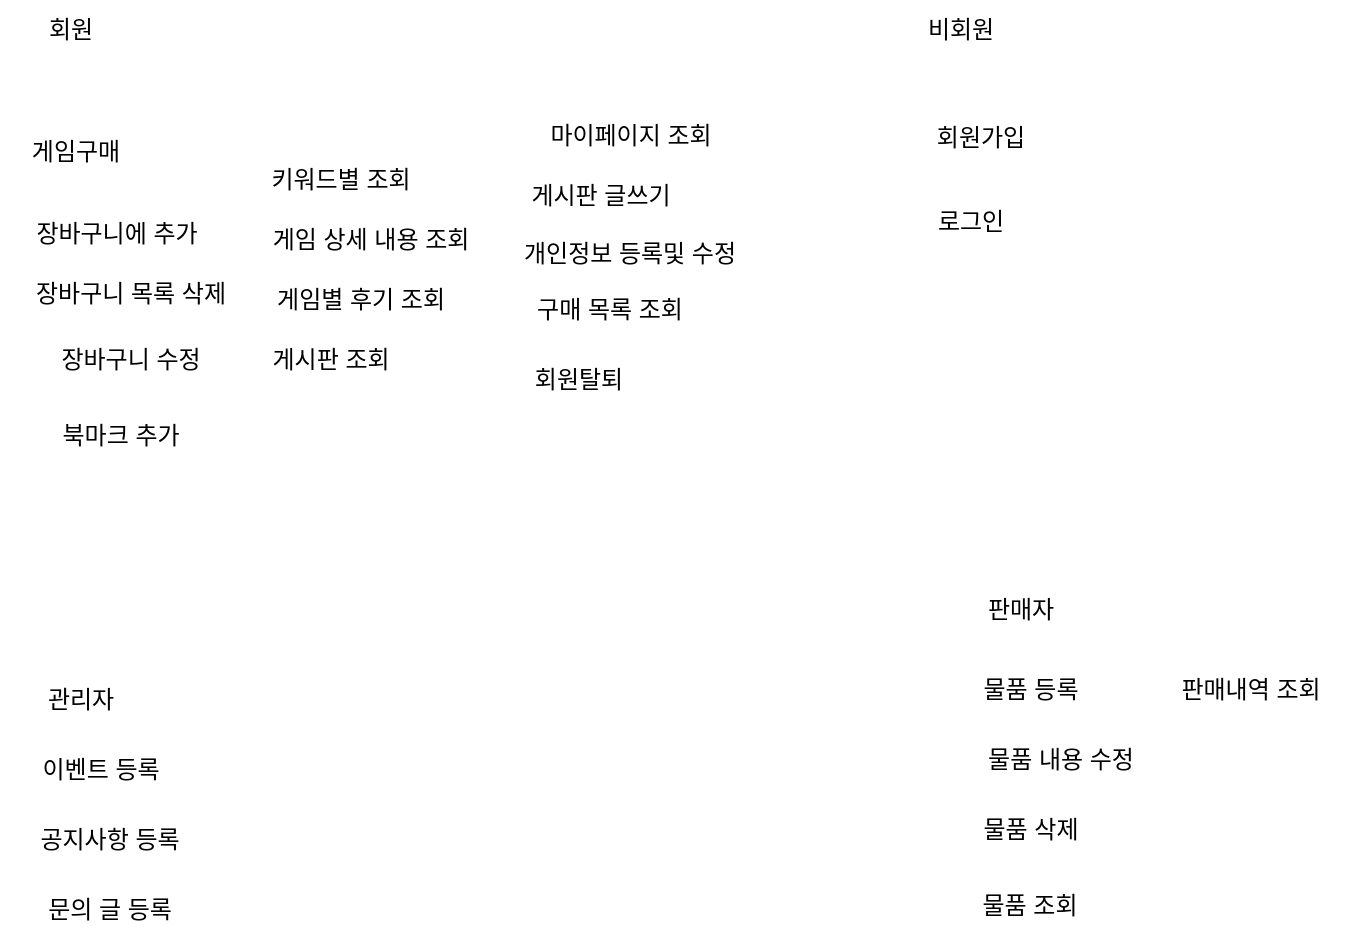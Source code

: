 <mxfile version="24.7.17" pages="2">
  <diagram name="페이지-1" id="CD3CnhGs_FFuU7DFN_gl">
    <mxGraphModel dx="1338" dy="828" grid="1" gridSize="10" guides="1" tooltips="1" connect="1" arrows="1" fold="1" page="1" pageScale="1" pageWidth="827" pageHeight="1169" math="0" shadow="0">
      <root>
        <mxCell id="0" />
        <mxCell id="1" parent="0" />
        <mxCell id="qcynNWfc9t0uGiLTbZhT-1" value="회원" style="text;html=1;align=center;verticalAlign=middle;resizable=0;points=[];autosize=1;strokeColor=none;fillColor=none;" vertex="1" parent="1">
          <mxGeometry x="85" y="180" width="50" height="30" as="geometry" />
        </mxCell>
        <mxCell id="qcynNWfc9t0uGiLTbZhT-2" value="비회원" style="text;html=1;align=center;verticalAlign=middle;resizable=0;points=[];autosize=1;strokeColor=none;fillColor=none;" vertex="1" parent="1">
          <mxGeometry x="525" y="180" width="60" height="30" as="geometry" />
        </mxCell>
        <mxCell id="qcynNWfc9t0uGiLTbZhT-3" value="관리자" style="text;html=1;align=center;verticalAlign=middle;resizable=0;points=[];autosize=1;strokeColor=none;fillColor=none;" vertex="1" parent="1">
          <mxGeometry x="85" y="515" width="60" height="30" as="geometry" />
        </mxCell>
        <mxCell id="qcynNWfc9t0uGiLTbZhT-6" value="판매자" style="text;html=1;align=center;verticalAlign=middle;resizable=0;points=[];autosize=1;strokeColor=none;fillColor=none;" vertex="1" parent="1">
          <mxGeometry x="555" y="470" width="60" height="30" as="geometry" />
        </mxCell>
        <mxCell id="qcynNWfc9t0uGiLTbZhT-7" value="게임구매" style="text;html=1;align=center;verticalAlign=middle;whiteSpace=wrap;rounded=0;" vertex="1" parent="1">
          <mxGeometry x="82.5" y="240" width="60" height="32" as="geometry" />
        </mxCell>
        <mxCell id="qcynNWfc9t0uGiLTbZhT-9" value="장바구니에 추가" style="text;html=1;align=center;verticalAlign=middle;resizable=0;points=[];autosize=1;strokeColor=none;fillColor=none;" vertex="1" parent="1">
          <mxGeometry x="77.5" y="282" width="110" height="30" as="geometry" />
        </mxCell>
        <mxCell id="qcynNWfc9t0uGiLTbZhT-10" value="장바구니 목록 삭제" style="text;html=1;align=center;verticalAlign=middle;resizable=0;points=[];autosize=1;strokeColor=none;fillColor=none;" vertex="1" parent="1">
          <mxGeometry x="75" y="312" width="130" height="30" as="geometry" />
        </mxCell>
        <mxCell id="qcynNWfc9t0uGiLTbZhT-11" value="장바구니 수정" style="text;html=1;align=center;verticalAlign=middle;resizable=0;points=[];autosize=1;strokeColor=none;fillColor=none;" vertex="1" parent="1">
          <mxGeometry x="90" y="345" width="100" height="30" as="geometry" />
        </mxCell>
        <mxCell id="qcynNWfc9t0uGiLTbZhT-12" value="마이페이지 조회" style="text;html=1;align=center;verticalAlign=middle;resizable=0;points=[];autosize=1;strokeColor=none;fillColor=none;" vertex="1" parent="1">
          <mxGeometry x="335" y="233" width="110" height="30" as="geometry" />
        </mxCell>
        <mxCell id="qcynNWfc9t0uGiLTbZhT-13" value="게시판 조회" style="text;html=1;align=center;verticalAlign=middle;resizable=0;points=[];autosize=1;strokeColor=none;fillColor=none;" vertex="1" parent="1">
          <mxGeometry x="195" y="345" width="90" height="30" as="geometry" />
        </mxCell>
        <mxCell id="qcynNWfc9t0uGiLTbZhT-15" value="게시판 글쓰기" style="text;html=1;align=center;verticalAlign=middle;resizable=0;points=[];autosize=1;strokeColor=none;fillColor=none;" vertex="1" parent="1">
          <mxGeometry x="325" y="263" width="100" height="30" as="geometry" />
        </mxCell>
        <mxCell id="qcynNWfc9t0uGiLTbZhT-16" value="이벤트 등록" style="text;html=1;align=center;verticalAlign=middle;resizable=0;points=[];autosize=1;strokeColor=none;fillColor=none;" vertex="1" parent="1">
          <mxGeometry x="80" y="550" width="90" height="30" as="geometry" />
        </mxCell>
        <mxCell id="qcynNWfc9t0uGiLTbZhT-17" value="물품 등록" style="text;html=1;align=center;verticalAlign=middle;resizable=0;points=[];autosize=1;strokeColor=none;fillColor=none;" vertex="1" parent="1">
          <mxGeometry x="555" y="510" width="70" height="30" as="geometry" />
        </mxCell>
        <mxCell id="qcynNWfc9t0uGiLTbZhT-18" value="물품 내용 수정" style="text;html=1;align=center;verticalAlign=middle;resizable=0;points=[];autosize=1;strokeColor=none;fillColor=none;" vertex="1" parent="1">
          <mxGeometry x="555" y="545" width="100" height="30" as="geometry" />
        </mxCell>
        <mxCell id="qcynNWfc9t0uGiLTbZhT-19" value="물품 삭제" style="text;html=1;align=center;verticalAlign=middle;resizable=0;points=[];autosize=1;strokeColor=none;fillColor=none;" vertex="1" parent="1">
          <mxGeometry x="555" y="580" width="70" height="30" as="geometry" />
        </mxCell>
        <mxCell id="qcynNWfc9t0uGiLTbZhT-20" value="회원가입" style="text;html=1;align=center;verticalAlign=middle;resizable=0;points=[];autosize=1;strokeColor=none;fillColor=none;" vertex="1" parent="1">
          <mxGeometry x="530" y="234.25" width="70" height="30" as="geometry" />
        </mxCell>
        <mxCell id="qcynNWfc9t0uGiLTbZhT-22" value="키워드별 조회" style="text;html=1;align=center;verticalAlign=middle;resizable=0;points=[];autosize=1;strokeColor=none;fillColor=none;" vertex="1" parent="1">
          <mxGeometry x="195" y="255" width="100" height="30" as="geometry" />
        </mxCell>
        <mxCell id="qcynNWfc9t0uGiLTbZhT-27" value="게임 상세 내용 조회" style="text;html=1;align=center;verticalAlign=middle;resizable=0;points=[];autosize=1;strokeColor=none;fillColor=none;" vertex="1" parent="1">
          <mxGeometry x="195" y="285" width="130" height="30" as="geometry" />
        </mxCell>
        <mxCell id="qcynNWfc9t0uGiLTbZhT-29" value="북마크 추가" style="text;html=1;align=center;verticalAlign=middle;resizable=0;points=[];autosize=1;strokeColor=none;fillColor=none;" vertex="1" parent="1">
          <mxGeometry x="90" y="383" width="90" height="30" as="geometry" />
        </mxCell>
        <mxCell id="qcynNWfc9t0uGiLTbZhT-30" value="게임별 후기 조회" style="text;html=1;align=center;verticalAlign=middle;resizable=0;points=[];autosize=1;strokeColor=none;fillColor=none;" vertex="1" parent="1">
          <mxGeometry x="200" y="315" width="110" height="30" as="geometry" />
        </mxCell>
        <mxCell id="qcynNWfc9t0uGiLTbZhT-38" value="개인정보 등록및 수정" style="text;strokeColor=none;align=center;fillColor=none;html=1;verticalAlign=middle;whiteSpace=wrap;rounded=0;" vertex="1" parent="1">
          <mxGeometry x="325" y="307" width="130" as="geometry" />
        </mxCell>
        <mxCell id="qcynNWfc9t0uGiLTbZhT-39" value="구매 목록 조회" style="text;strokeColor=none;align=center;fillColor=none;html=1;verticalAlign=middle;whiteSpace=wrap;rounded=0;" vertex="1" parent="1">
          <mxGeometry x="325" y="325" width="110" height="20" as="geometry" />
        </mxCell>
        <mxCell id="qcynNWfc9t0uGiLTbZhT-41" value="물품 조회" style="text;strokeColor=none;align=center;fillColor=none;html=1;verticalAlign=middle;whiteSpace=wrap;rounded=0;" vertex="1" parent="1">
          <mxGeometry x="560" y="620" width="60" height="25" as="geometry" />
        </mxCell>
        <mxCell id="qcynNWfc9t0uGiLTbZhT-42" value="공지사항 등록" style="text;strokeColor=none;align=center;fillColor=none;html=1;verticalAlign=middle;whiteSpace=wrap;rounded=0;" vertex="1" parent="1">
          <mxGeometry x="75" y="590" width="110" height="20" as="geometry" />
        </mxCell>
        <mxCell id="qcynNWfc9t0uGiLTbZhT-43" value="문의 글 등록" style="text;strokeColor=none;align=center;fillColor=none;html=1;verticalAlign=middle;whiteSpace=wrap;rounded=0;" vertex="1" parent="1">
          <mxGeometry x="75" y="625" width="110" height="20" as="geometry" />
        </mxCell>
        <mxCell id="qcynNWfc9t0uGiLTbZhT-48" value="회원탈퇴" style="text;html=1;align=center;verticalAlign=middle;resizable=0;points=[];autosize=1;strokeColor=none;fillColor=none;" vertex="1" parent="1">
          <mxGeometry x="329" y="355" width="70" height="30" as="geometry" />
        </mxCell>
        <mxCell id="ykk2w-Wy7sAwuOutuwSW-1" value="로그인" style="text;html=1;align=center;verticalAlign=middle;resizable=0;points=[];autosize=1;strokeColor=none;fillColor=none;" vertex="1" parent="1">
          <mxGeometry x="530" y="275.75" width="60" height="30" as="geometry" />
        </mxCell>
        <mxCell id="ykk2w-Wy7sAwuOutuwSW-2" value="판매내역 조회" style="text;html=1;align=center;verticalAlign=middle;resizable=0;points=[];autosize=1;strokeColor=none;fillColor=none;" vertex="1" parent="1">
          <mxGeometry x="650" y="510" width="100" height="30" as="geometry" />
        </mxCell>
      </root>
    </mxGraphModel>
  </diagram>
  <diagram id="5SxK8UP2nKnds_fhQgnK" name="페이지-2">
    <mxGraphModel dx="2165" dy="828" grid="1" gridSize="10" guides="1" tooltips="1" connect="1" arrows="1" fold="1" page="1" pageScale="1" pageWidth="827" pageHeight="1169" math="0" shadow="0">
      <root>
        <mxCell id="0" />
        <mxCell id="1" parent="0" />
        <mxCell id="wotGjE5In-CZQoYwchhj-1" value="게임 구매 서비스" style="shape=umlFrame;whiteSpace=wrap;html=1;pointerEvents=0;width=120;height=40;" vertex="1" parent="1">
          <mxGeometry x="80" y="160" width="680" height="460" as="geometry" />
        </mxCell>
        <mxCell id="wotGjE5In-CZQoYwchhj-2" value="회원" style="shape=umlActor;verticalLabelPosition=bottom;verticalAlign=top;html=1;" vertex="1" parent="1">
          <mxGeometry x="-30" y="200" width="30" height="60" as="geometry" />
        </mxCell>
        <mxCell id="wotGjE5In-CZQoYwchhj-3" value="비회원" style="shape=umlActor;verticalLabelPosition=bottom;verticalAlign=top;html=1;" vertex="1" parent="1">
          <mxGeometry x="-30" y="470" width="30" height="60" as="geometry" />
        </mxCell>
        <mxCell id="wotGjE5In-CZQoYwchhj-4" value="관리자" style="shape=umlActor;verticalLabelPosition=bottom;verticalAlign=top;html=1;" vertex="1" parent="1">
          <mxGeometry x="840" y="470" width="30" height="60" as="geometry" />
        </mxCell>
        <mxCell id="wotGjE5In-CZQoYwchhj-5" value="판매자" style="shape=umlActor;verticalLabelPosition=bottom;verticalAlign=top;html=1;" vertex="1" parent="1">
          <mxGeometry x="840" y="200" width="30" height="60" as="geometry" />
        </mxCell>
      </root>
    </mxGraphModel>
  </diagram>
</mxfile>
